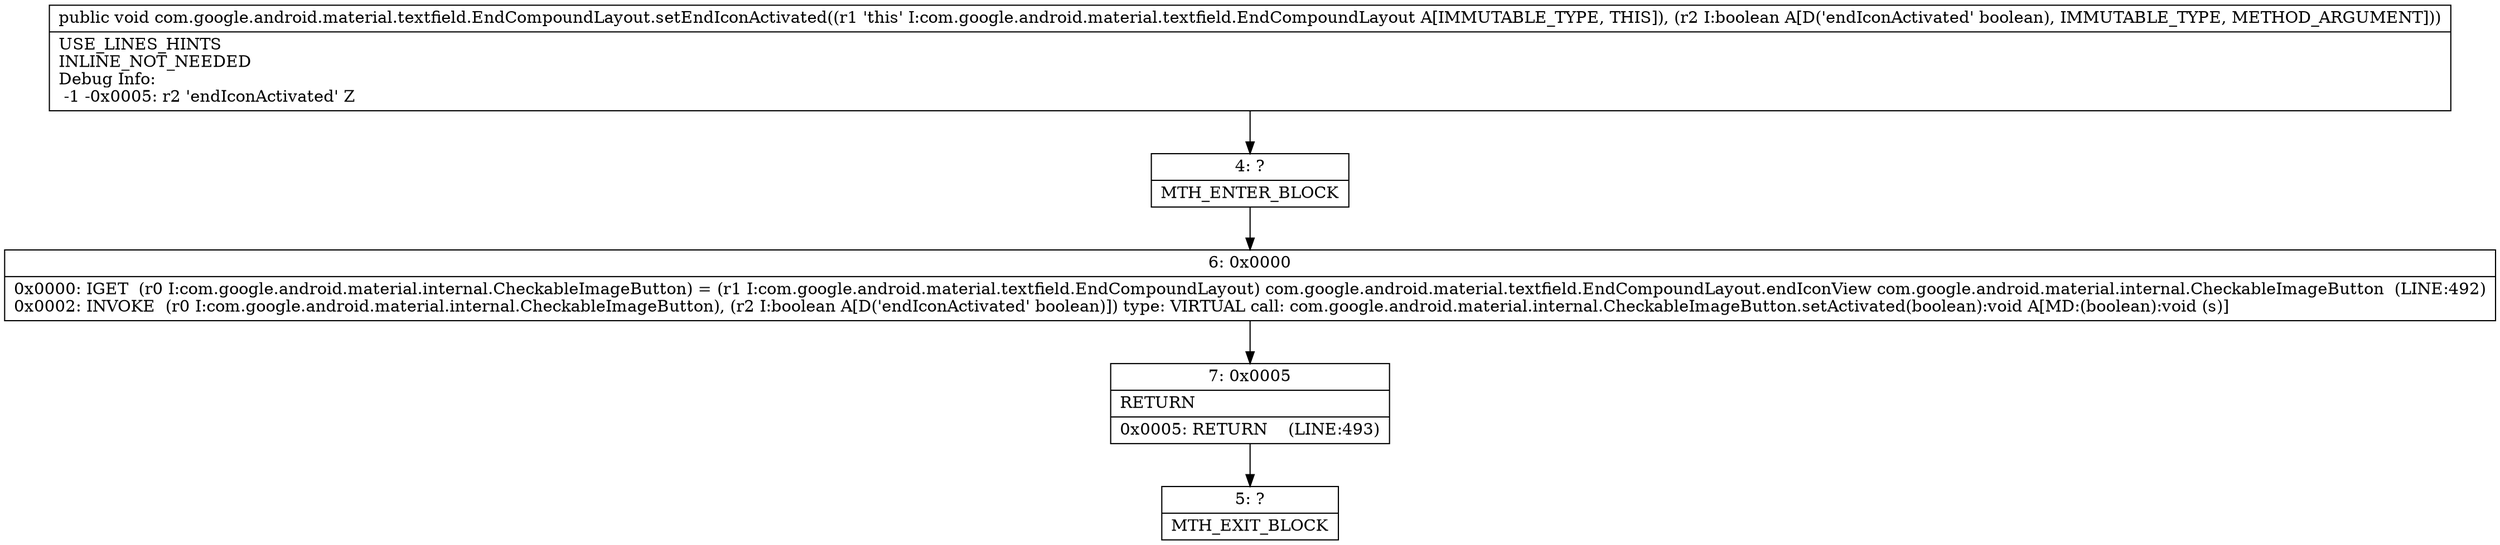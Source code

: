 digraph "CFG forcom.google.android.material.textfield.EndCompoundLayout.setEndIconActivated(Z)V" {
Node_4 [shape=record,label="{4\:\ ?|MTH_ENTER_BLOCK\l}"];
Node_6 [shape=record,label="{6\:\ 0x0000|0x0000: IGET  (r0 I:com.google.android.material.internal.CheckableImageButton) = (r1 I:com.google.android.material.textfield.EndCompoundLayout) com.google.android.material.textfield.EndCompoundLayout.endIconView com.google.android.material.internal.CheckableImageButton  (LINE:492)\l0x0002: INVOKE  (r0 I:com.google.android.material.internal.CheckableImageButton), (r2 I:boolean A[D('endIconActivated' boolean)]) type: VIRTUAL call: com.google.android.material.internal.CheckableImageButton.setActivated(boolean):void A[MD:(boolean):void (s)]\l}"];
Node_7 [shape=record,label="{7\:\ 0x0005|RETURN\l|0x0005: RETURN    (LINE:493)\l}"];
Node_5 [shape=record,label="{5\:\ ?|MTH_EXIT_BLOCK\l}"];
MethodNode[shape=record,label="{public void com.google.android.material.textfield.EndCompoundLayout.setEndIconActivated((r1 'this' I:com.google.android.material.textfield.EndCompoundLayout A[IMMUTABLE_TYPE, THIS]), (r2 I:boolean A[D('endIconActivated' boolean), IMMUTABLE_TYPE, METHOD_ARGUMENT]))  | USE_LINES_HINTS\lINLINE_NOT_NEEDED\lDebug Info:\l  \-1 \-0x0005: r2 'endIconActivated' Z\l}"];
MethodNode -> Node_4;Node_4 -> Node_6;
Node_6 -> Node_7;
Node_7 -> Node_5;
}

